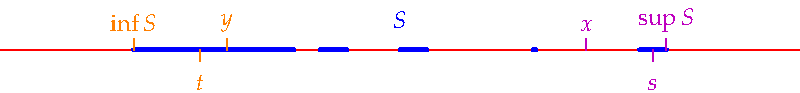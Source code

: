 settings.tex="pdflatex";

texpreamble("\usepackage{amsmath}
\usepackage{amsthm,amssymb}
\usepackage{mathpazo}
\usepackage[svgnames]{xcolor}
");
import graph;

size(400);


pen pen=blue+linewidth(2);
draw((-1,0)--(-0.4,0),pen);
draw((-0.3,0)--(-0.2,0),pen);
draw((0,0)--(0.1,0),pen);
draw((0.5,0)--(0.51,0),pen);
draw((0.9,0)--(1,0),pen);

xaxis(-1.5,1.5,red);
xtick(Label("$\sup S$",align=N),1,N,heavymagenta);
xtick(Label("$\inf S$",align=N),-1,N,orange);
xtick(Label("$s$",align=S),0.95,S,heavymagenta);
xtick(Label("$t$",align=S),-0.75,S,orange);
xtick(Label("$y$",align=N),-0.65,N,orange);
xtick(Label("$x$",align=N),0.7,N,heavymagenta);

label("$S$",(0,0),3N,blue);

//draw(Label("$S$",align=N),brace((-1,0.05),(1,0.05),0.15),blue);
//draw(Label("upper bounds",align=N),(1,0)--(2,0),brown+linewidth(1));
//draw(Label("lower bounds",align=N),(-2,0)--(-1,0),orange+linewidth(1));




